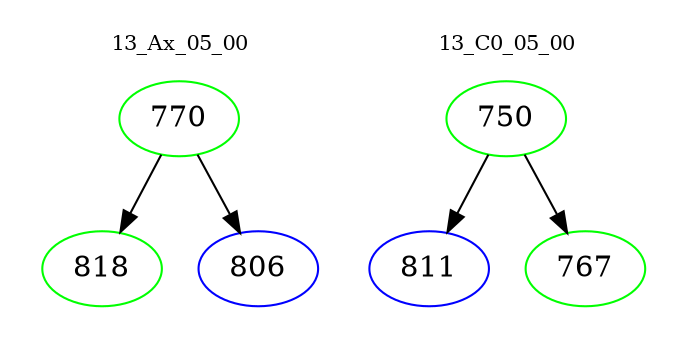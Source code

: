 digraph{
subgraph cluster_0 {
color = white
label = "13_Ax_05_00";
fontsize=10;
T0_770 [label="770", color="green"]
T0_770 -> T0_818 [color="black"]
T0_818 [label="818", color="green"]
T0_770 -> T0_806 [color="black"]
T0_806 [label="806", color="blue"]
}
subgraph cluster_1 {
color = white
label = "13_C0_05_00";
fontsize=10;
T1_750 [label="750", color="green"]
T1_750 -> T1_811 [color="black"]
T1_811 [label="811", color="blue"]
T1_750 -> T1_767 [color="black"]
T1_767 [label="767", color="green"]
}
}
